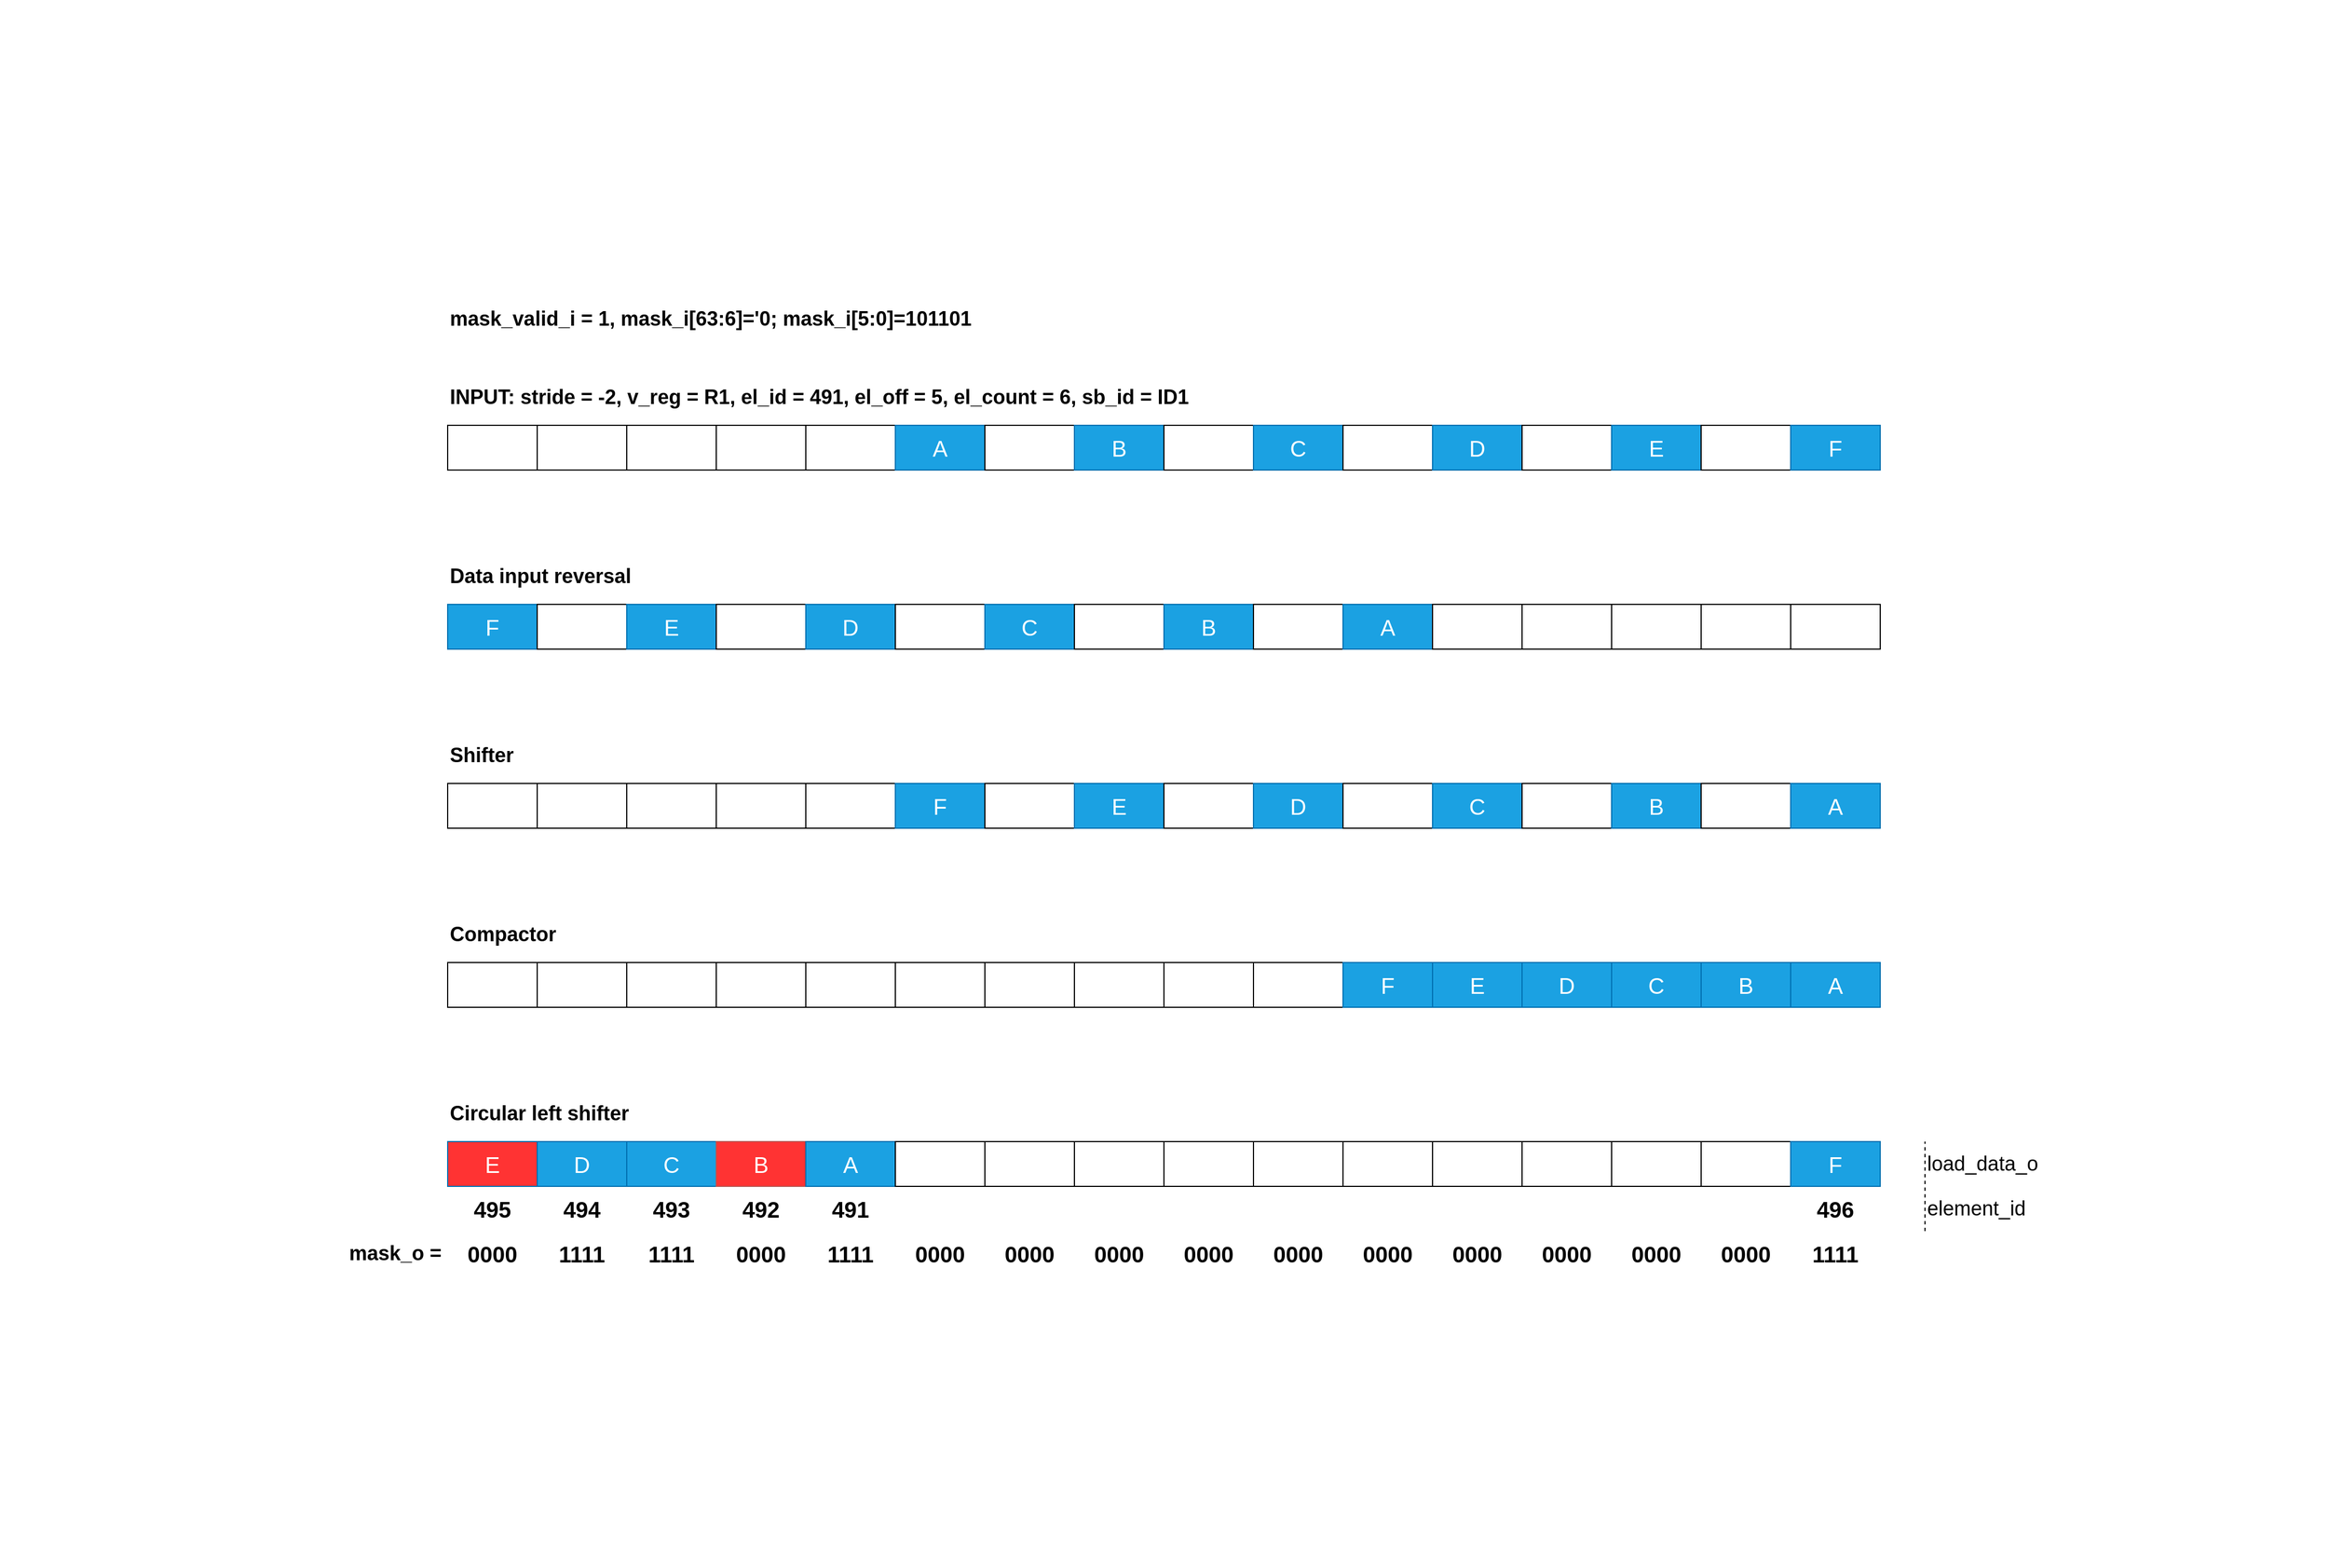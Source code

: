 <mxfile version="13.0.3" type="device"><diagram id="2T_lv9SwAVZiP9Q8LDzi" name="Page-1"><mxGraphModel dx="1931" dy="1166" grid="1" gridSize="10" guides="1" tooltips="1" connect="1" arrows="1" fold="1" page="1" pageScale="1" pageWidth="1169" pageHeight="1654" math="0" shadow="0"><root><mxCell id="0"/><mxCell id="1" parent="0"/><mxCell id="a9JWla17CGZVq8B6D0Yx-1" value="" style="rounded=0;whiteSpace=wrap;html=1;" parent="1" vertex="1"><mxGeometry x="440" y="480" width="80" height="40" as="geometry"/></mxCell><mxCell id="a9JWla17CGZVq8B6D0Yx-3" value="" style="rounded=0;whiteSpace=wrap;html=1;" parent="1" vertex="1"><mxGeometry x="520" y="480" width="80" height="40" as="geometry"/></mxCell><mxCell id="a9JWla17CGZVq8B6D0Yx-4" value="" style="rounded=0;whiteSpace=wrap;html=1;" parent="1" vertex="1"><mxGeometry x="600" y="480" width="80" height="40" as="geometry"/></mxCell><mxCell id="a9JWla17CGZVq8B6D0Yx-5" value="" style="rounded=0;whiteSpace=wrap;html=1;" parent="1" vertex="1"><mxGeometry x="680" y="480" width="80" height="40" as="geometry"/></mxCell><mxCell id="a9JWla17CGZVq8B6D0Yx-6" value="" style="rounded=0;whiteSpace=wrap;html=1;" parent="1" vertex="1"><mxGeometry x="760" y="480" width="80" height="40" as="geometry"/></mxCell><mxCell id="a9JWla17CGZVq8B6D0Yx-7" value="" style="rounded=0;whiteSpace=wrap;html=1;fillColor=#1ba1e2;strokeColor=#006EAF;fontColor=#ffffff;" parent="1" vertex="1"><mxGeometry x="840" y="480" width="80" height="40" as="geometry"/></mxCell><mxCell id="a9JWla17CGZVq8B6D0Yx-8" value="" style="rounded=0;whiteSpace=wrap;html=1;" parent="1" vertex="1"><mxGeometry x="920" y="480" width="80" height="40" as="geometry"/></mxCell><mxCell id="a9JWla17CGZVq8B6D0Yx-9" value="" style="rounded=0;whiteSpace=wrap;html=1;fillColor=#1ba1e2;strokeColor=#006EAF;fontColor=#ffffff;" parent="1" vertex="1"><mxGeometry x="1000" y="480" width="80" height="40" as="geometry"/></mxCell><mxCell id="a9JWla17CGZVq8B6D0Yx-10" value="" style="rounded=0;whiteSpace=wrap;html=1;" parent="1" vertex="1"><mxGeometry x="1080" y="480" width="80" height="40" as="geometry"/></mxCell><mxCell id="a9JWla17CGZVq8B6D0Yx-11" value="" style="rounded=0;whiteSpace=wrap;html=1;fillColor=#1ba1e2;strokeColor=#006EAF;fontColor=#ffffff;" parent="1" vertex="1"><mxGeometry x="1160" y="480" width="80" height="40" as="geometry"/></mxCell><mxCell id="a9JWla17CGZVq8B6D0Yx-12" value="" style="rounded=0;whiteSpace=wrap;html=1;" parent="1" vertex="1"><mxGeometry x="1240" y="480" width="80" height="40" as="geometry"/></mxCell><mxCell id="a9JWla17CGZVq8B6D0Yx-13" value="" style="rounded=0;whiteSpace=wrap;html=1;fillColor=#1ba1e2;strokeColor=#006EAF;fontColor=#ffffff;" parent="1" vertex="1"><mxGeometry x="1320" y="480" width="80" height="40" as="geometry"/></mxCell><mxCell id="a9JWla17CGZVq8B6D0Yx-14" value="" style="rounded=0;whiteSpace=wrap;html=1;" parent="1" vertex="1"><mxGeometry x="1400" y="480" width="80" height="40" as="geometry"/></mxCell><mxCell id="a9JWla17CGZVq8B6D0Yx-15" value="" style="rounded=0;whiteSpace=wrap;html=1;fillColor=#1ba1e2;strokeColor=#006EAF;fontColor=#ffffff;" parent="1" vertex="1"><mxGeometry x="1480" y="480" width="80" height="40" as="geometry"/></mxCell><mxCell id="a9JWla17CGZVq8B6D0Yx-16" value="" style="rounded=0;whiteSpace=wrap;html=1;" parent="1" vertex="1"><mxGeometry x="1560" y="480" width="80" height="40" as="geometry"/></mxCell><mxCell id="a9JWla17CGZVq8B6D0Yx-17" value="" style="rounded=0;whiteSpace=wrap;html=1;fillColor=#1ba1e2;strokeColor=#006EAF;fontColor=#ffffff;" parent="1" vertex="1"><mxGeometry x="1640" y="480" width="80" height="40" as="geometry"/></mxCell><mxCell id="a9JWla17CGZVq8B6D0Yx-18" value="" style="rounded=0;whiteSpace=wrap;html=1;fillColor=#1ba1e2;strokeColor=#006EAF;fontColor=#ffffff;" parent="1" vertex="1"><mxGeometry x="440" y="640" width="80" height="40" as="geometry"/></mxCell><mxCell id="a9JWla17CGZVq8B6D0Yx-19" value="" style="rounded=0;whiteSpace=wrap;html=1;" parent="1" vertex="1"><mxGeometry x="520" y="640" width="80" height="40" as="geometry"/></mxCell><mxCell id="a9JWla17CGZVq8B6D0Yx-20" value="" style="rounded=0;whiteSpace=wrap;html=1;fillColor=#1ba1e2;strokeColor=#006EAF;fontColor=#ffffff;" parent="1" vertex="1"><mxGeometry x="600" y="640" width="80" height="40" as="geometry"/></mxCell><mxCell id="a9JWla17CGZVq8B6D0Yx-21" value="" style="rounded=0;whiteSpace=wrap;html=1;" parent="1" vertex="1"><mxGeometry x="680" y="640" width="80" height="40" as="geometry"/></mxCell><mxCell id="a9JWla17CGZVq8B6D0Yx-22" value="" style="rounded=0;whiteSpace=wrap;html=1;fillColor=#1ba1e2;strokeColor=#006EAF;fontColor=#ffffff;" parent="1" vertex="1"><mxGeometry x="760" y="640" width="80" height="40" as="geometry"/></mxCell><mxCell id="a9JWla17CGZVq8B6D0Yx-23" value="" style="rounded=0;whiteSpace=wrap;html=1;" parent="1" vertex="1"><mxGeometry x="840" y="640" width="80" height="40" as="geometry"/></mxCell><mxCell id="a9JWla17CGZVq8B6D0Yx-24" value="" style="rounded=0;whiteSpace=wrap;html=1;fillColor=#1ba1e2;strokeColor=#006EAF;fontColor=#ffffff;" parent="1" vertex="1"><mxGeometry x="920" y="640" width="80" height="40" as="geometry"/></mxCell><mxCell id="a9JWla17CGZVq8B6D0Yx-25" value="" style="rounded=0;whiteSpace=wrap;html=1;" parent="1" vertex="1"><mxGeometry x="1000" y="640" width="80" height="40" as="geometry"/></mxCell><mxCell id="a9JWla17CGZVq8B6D0Yx-26" value="" style="rounded=0;whiteSpace=wrap;html=1;fillColor=#1ba1e2;strokeColor=#006EAF;fontColor=#ffffff;" parent="1" vertex="1"><mxGeometry x="1080" y="640" width="80" height="40" as="geometry"/></mxCell><mxCell id="a9JWla17CGZVq8B6D0Yx-27" value="" style="rounded=0;whiteSpace=wrap;html=1;" parent="1" vertex="1"><mxGeometry x="1160" y="640" width="80" height="40" as="geometry"/></mxCell><mxCell id="a9JWla17CGZVq8B6D0Yx-28" value="" style="rounded=0;whiteSpace=wrap;html=1;fillColor=#1ba1e2;strokeColor=#006EAF;fontColor=#ffffff;" parent="1" vertex="1"><mxGeometry x="1240" y="640" width="80" height="40" as="geometry"/></mxCell><mxCell id="a9JWla17CGZVq8B6D0Yx-29" value="" style="rounded=0;whiteSpace=wrap;html=1;" parent="1" vertex="1"><mxGeometry x="1320" y="640" width="80" height="40" as="geometry"/></mxCell><mxCell id="a9JWla17CGZVq8B6D0Yx-30" value="" style="rounded=0;whiteSpace=wrap;html=1;" parent="1" vertex="1"><mxGeometry x="1400" y="640" width="80" height="40" as="geometry"/></mxCell><mxCell id="a9JWla17CGZVq8B6D0Yx-31" value="" style="rounded=0;whiteSpace=wrap;html=1;" parent="1" vertex="1"><mxGeometry x="1480" y="640" width="80" height="40" as="geometry"/></mxCell><mxCell id="a9JWla17CGZVq8B6D0Yx-32" value="" style="rounded=0;whiteSpace=wrap;html=1;" parent="1" vertex="1"><mxGeometry x="1560" y="640" width="80" height="40" as="geometry"/></mxCell><mxCell id="a9JWla17CGZVq8B6D0Yx-33" value="" style="rounded=0;whiteSpace=wrap;html=1;" parent="1" vertex="1"><mxGeometry x="1640" y="640" width="80" height="40" as="geometry"/></mxCell><mxCell id="a9JWla17CGZVq8B6D0Yx-34" value="" style="rounded=0;whiteSpace=wrap;html=1;" parent="1" vertex="1"><mxGeometry x="440" y="800" width="80" height="40" as="geometry"/></mxCell><mxCell id="a9JWla17CGZVq8B6D0Yx-35" value="" style="rounded=0;whiteSpace=wrap;html=1;" parent="1" vertex="1"><mxGeometry x="520" y="800" width="80" height="40" as="geometry"/></mxCell><mxCell id="a9JWla17CGZVq8B6D0Yx-36" value="" style="rounded=0;whiteSpace=wrap;html=1;" parent="1" vertex="1"><mxGeometry x="600" y="800" width="80" height="40" as="geometry"/></mxCell><mxCell id="a9JWla17CGZVq8B6D0Yx-37" value="" style="rounded=0;whiteSpace=wrap;html=1;" parent="1" vertex="1"><mxGeometry x="680" y="800" width="80" height="40" as="geometry"/></mxCell><mxCell id="a9JWla17CGZVq8B6D0Yx-38" value="" style="rounded=0;whiteSpace=wrap;html=1;" parent="1" vertex="1"><mxGeometry x="760" y="800" width="80" height="40" as="geometry"/></mxCell><mxCell id="a9JWla17CGZVq8B6D0Yx-39" value="" style="rounded=0;whiteSpace=wrap;html=1;fillColor=#1ba1e2;strokeColor=#006EAF;fontColor=#ffffff;" parent="1" vertex="1"><mxGeometry x="840" y="800" width="80" height="40" as="geometry"/></mxCell><mxCell id="a9JWla17CGZVq8B6D0Yx-40" value="" style="rounded=0;whiteSpace=wrap;html=1;" parent="1" vertex="1"><mxGeometry x="920" y="800" width="80" height="40" as="geometry"/></mxCell><mxCell id="a9JWla17CGZVq8B6D0Yx-41" value="" style="rounded=0;whiteSpace=wrap;html=1;fillColor=#1ba1e2;strokeColor=#006EAF;fontColor=#ffffff;" parent="1" vertex="1"><mxGeometry x="1000" y="800" width="80" height="40" as="geometry"/></mxCell><mxCell id="a9JWla17CGZVq8B6D0Yx-42" value="" style="rounded=0;whiteSpace=wrap;html=1;" parent="1" vertex="1"><mxGeometry x="1080" y="800" width="80" height="40" as="geometry"/></mxCell><mxCell id="a9JWla17CGZVq8B6D0Yx-43" value="" style="rounded=0;whiteSpace=wrap;html=1;fillColor=#1ba1e2;strokeColor=#006EAF;fontColor=#ffffff;" parent="1" vertex="1"><mxGeometry x="1160" y="800" width="80" height="40" as="geometry"/></mxCell><mxCell id="a9JWla17CGZVq8B6D0Yx-44" value="" style="rounded=0;whiteSpace=wrap;html=1;" parent="1" vertex="1"><mxGeometry x="1240" y="800" width="80" height="40" as="geometry"/></mxCell><mxCell id="a9JWla17CGZVq8B6D0Yx-45" value="" style="rounded=0;whiteSpace=wrap;html=1;fillColor=#1ba1e2;strokeColor=#006EAF;fontColor=#ffffff;" parent="1" vertex="1"><mxGeometry x="1320" y="800" width="80" height="40" as="geometry"/></mxCell><mxCell id="a9JWla17CGZVq8B6D0Yx-46" value="" style="rounded=0;whiteSpace=wrap;html=1;" parent="1" vertex="1"><mxGeometry x="1400" y="800" width="80" height="40" as="geometry"/></mxCell><mxCell id="a9JWla17CGZVq8B6D0Yx-47" value="" style="rounded=0;whiteSpace=wrap;html=1;fillColor=#1ba1e2;strokeColor=#006EAF;fontColor=#ffffff;" parent="1" vertex="1"><mxGeometry x="1480" y="800" width="80" height="40" as="geometry"/></mxCell><mxCell id="a9JWla17CGZVq8B6D0Yx-48" value="" style="rounded=0;whiteSpace=wrap;html=1;" parent="1" vertex="1"><mxGeometry x="1560" y="800" width="80" height="40" as="geometry"/></mxCell><mxCell id="a9JWla17CGZVq8B6D0Yx-49" value="" style="rounded=0;whiteSpace=wrap;html=1;fillColor=#1ba1e2;strokeColor=#006EAF;fontColor=#ffffff;" parent="1" vertex="1"><mxGeometry x="1640" y="800" width="80" height="40" as="geometry"/></mxCell><mxCell id="a9JWla17CGZVq8B6D0Yx-50" value="" style="rounded=0;whiteSpace=wrap;html=1;" parent="1" vertex="1"><mxGeometry x="440" y="960" width="80" height="40" as="geometry"/></mxCell><mxCell id="a9JWla17CGZVq8B6D0Yx-51" value="" style="rounded=0;whiteSpace=wrap;html=1;" parent="1" vertex="1"><mxGeometry x="520" y="960" width="80" height="40" as="geometry"/></mxCell><mxCell id="a9JWla17CGZVq8B6D0Yx-52" value="" style="rounded=0;whiteSpace=wrap;html=1;" parent="1" vertex="1"><mxGeometry x="600" y="960" width="80" height="40" as="geometry"/></mxCell><mxCell id="a9JWla17CGZVq8B6D0Yx-53" value="" style="rounded=0;whiteSpace=wrap;html=1;" parent="1" vertex="1"><mxGeometry x="680" y="960" width="80" height="40" as="geometry"/></mxCell><mxCell id="a9JWla17CGZVq8B6D0Yx-54" value="" style="rounded=0;whiteSpace=wrap;html=1;" parent="1" vertex="1"><mxGeometry x="760" y="960" width="80" height="40" as="geometry"/></mxCell><mxCell id="a9JWla17CGZVq8B6D0Yx-55" value="" style="rounded=0;whiteSpace=wrap;html=1;" parent="1" vertex="1"><mxGeometry x="840" y="960" width="80" height="40" as="geometry"/></mxCell><mxCell id="a9JWla17CGZVq8B6D0Yx-56" value="" style="rounded=0;whiteSpace=wrap;html=1;" parent="1" vertex="1"><mxGeometry x="920" y="960" width="80" height="40" as="geometry"/></mxCell><mxCell id="a9JWla17CGZVq8B6D0Yx-57" value="" style="rounded=0;whiteSpace=wrap;html=1;" parent="1" vertex="1"><mxGeometry x="1000" y="960" width="80" height="40" as="geometry"/></mxCell><mxCell id="a9JWla17CGZVq8B6D0Yx-58" value="" style="rounded=0;whiteSpace=wrap;html=1;" parent="1" vertex="1"><mxGeometry x="1080" y="960" width="80" height="40" as="geometry"/></mxCell><mxCell id="a9JWla17CGZVq8B6D0Yx-59" value="" style="rounded=0;whiteSpace=wrap;html=1;" parent="1" vertex="1"><mxGeometry x="1160" y="960" width="80" height="40" as="geometry"/></mxCell><mxCell id="a9JWla17CGZVq8B6D0Yx-60" value="" style="rounded=0;whiteSpace=wrap;html=1;fillColor=#1ba1e2;strokeColor=#006EAF;fontColor=#ffffff;" parent="1" vertex="1"><mxGeometry x="1240" y="960" width="80" height="40" as="geometry"/></mxCell><mxCell id="a9JWla17CGZVq8B6D0Yx-61" value="" style="rounded=0;whiteSpace=wrap;html=1;fillColor=#1ba1e2;strokeColor=#006EAF;fontColor=#ffffff;" parent="1" vertex="1"><mxGeometry x="1320" y="960" width="80" height="40" as="geometry"/></mxCell><mxCell id="a9JWla17CGZVq8B6D0Yx-62" value="" style="rounded=0;whiteSpace=wrap;html=1;fillColor=#1ba1e2;strokeColor=#006EAF;fontColor=#ffffff;" parent="1" vertex="1"><mxGeometry x="1400" y="960" width="80" height="40" as="geometry"/></mxCell><mxCell id="a9JWla17CGZVq8B6D0Yx-63" value="" style="rounded=0;whiteSpace=wrap;html=1;fillColor=#1ba1e2;strokeColor=#006EAF;fontColor=#ffffff;" parent="1" vertex="1"><mxGeometry x="1480" y="960" width="80" height="40" as="geometry"/></mxCell><mxCell id="a9JWla17CGZVq8B6D0Yx-64" value="" style="rounded=0;whiteSpace=wrap;html=1;fillColor=#1ba1e2;strokeColor=#006EAF;fontColor=#ffffff;" parent="1" vertex="1"><mxGeometry x="1560" y="960" width="80" height="40" as="geometry"/></mxCell><mxCell id="a9JWla17CGZVq8B6D0Yx-65" value="" style="rounded=0;whiteSpace=wrap;html=1;fillColor=#1ba1e2;strokeColor=#006EAF;fontColor=#ffffff;" parent="1" vertex="1"><mxGeometry x="1640" y="960" width="80" height="40" as="geometry"/></mxCell><mxCell id="a9JWla17CGZVq8B6D0Yx-66" value="" style="rounded=0;whiteSpace=wrap;html=1;fillColor=#FF3333;strokeColor=#006EAF;fontColor=#ffffff;" parent="1" vertex="1"><mxGeometry x="440" y="1120" width="80" height="40" as="geometry"/></mxCell><mxCell id="a9JWla17CGZVq8B6D0Yx-67" value="" style="rounded=0;whiteSpace=wrap;html=1;fillColor=#1ba1e2;strokeColor=#006EAF;fontColor=#ffffff;" parent="1" vertex="1"><mxGeometry x="520" y="1120" width="80" height="40" as="geometry"/></mxCell><mxCell id="a9JWla17CGZVq8B6D0Yx-68" value="" style="rounded=0;whiteSpace=wrap;html=1;fillColor=#1ba1e2;strokeColor=#006EAF;fontColor=#ffffff;" parent="1" vertex="1"><mxGeometry x="600" y="1120" width="80" height="40" as="geometry"/></mxCell><mxCell id="a9JWla17CGZVq8B6D0Yx-69" value="" style="rounded=0;whiteSpace=wrap;html=1;fillColor=#FF3333;strokeColor=#b85450;" parent="1" vertex="1"><mxGeometry x="680" y="1120" width="80" height="40" as="geometry"/></mxCell><mxCell id="a9JWla17CGZVq8B6D0Yx-70" value="" style="rounded=0;whiteSpace=wrap;html=1;fillColor=#1ba1e2;strokeColor=#006EAF;fontColor=#ffffff;" parent="1" vertex="1"><mxGeometry x="760" y="1120" width="80" height="40" as="geometry"/></mxCell><mxCell id="a9JWla17CGZVq8B6D0Yx-71" value="" style="rounded=0;whiteSpace=wrap;html=1;" parent="1" vertex="1"><mxGeometry x="840" y="1120" width="80" height="40" as="geometry"/></mxCell><mxCell id="a9JWla17CGZVq8B6D0Yx-72" value="" style="rounded=0;whiteSpace=wrap;html=1;" parent="1" vertex="1"><mxGeometry x="920" y="1120" width="80" height="40" as="geometry"/></mxCell><mxCell id="a9JWla17CGZVq8B6D0Yx-73" value="" style="rounded=0;whiteSpace=wrap;html=1;" parent="1" vertex="1"><mxGeometry x="1000" y="1120" width="80" height="40" as="geometry"/></mxCell><mxCell id="a9JWla17CGZVq8B6D0Yx-74" value="" style="rounded=0;whiteSpace=wrap;html=1;" parent="1" vertex="1"><mxGeometry x="1080" y="1120" width="80" height="40" as="geometry"/></mxCell><mxCell id="a9JWla17CGZVq8B6D0Yx-75" value="" style="rounded=0;whiteSpace=wrap;html=1;" parent="1" vertex="1"><mxGeometry x="1160" y="1120" width="80" height="40" as="geometry"/></mxCell><mxCell id="a9JWla17CGZVq8B6D0Yx-76" value="" style="rounded=0;whiteSpace=wrap;html=1;" parent="1" vertex="1"><mxGeometry x="1240" y="1120" width="80" height="40" as="geometry"/></mxCell><mxCell id="a9JWla17CGZVq8B6D0Yx-77" value="" style="rounded=0;whiteSpace=wrap;html=1;" parent="1" vertex="1"><mxGeometry x="1320" y="1120" width="80" height="40" as="geometry"/></mxCell><mxCell id="a9JWla17CGZVq8B6D0Yx-78" value="" style="rounded=0;whiteSpace=wrap;html=1;" parent="1" vertex="1"><mxGeometry x="1400" y="1120" width="80" height="40" as="geometry"/></mxCell><mxCell id="a9JWla17CGZVq8B6D0Yx-79" value="" style="rounded=0;whiteSpace=wrap;html=1;" parent="1" vertex="1"><mxGeometry x="1480" y="1120" width="80" height="40" as="geometry"/></mxCell><mxCell id="a9JWla17CGZVq8B6D0Yx-80" value="" style="rounded=0;whiteSpace=wrap;html=1;" parent="1" vertex="1"><mxGeometry x="1560" y="1120" width="80" height="40" as="geometry"/></mxCell><mxCell id="a9JWla17CGZVq8B6D0Yx-81" value="" style="rounded=0;whiteSpace=wrap;html=1;fillColor=#1ba1e2;strokeColor=#006EAF;fontColor=#ffffff;" parent="1" vertex="1"><mxGeometry x="1640" y="1120" width="80" height="40" as="geometry"/></mxCell><mxCell id="a9JWla17CGZVq8B6D0Yx-82" value="&lt;font color=&quot;#ffffff&quot; style=&quot;font-size: 20px&quot;&gt;A&lt;/font&gt;" style="text;html=1;strokeColor=none;fillColor=none;align=center;verticalAlign=middle;whiteSpace=wrap;rounded=0;" parent="1" vertex="1"><mxGeometry x="860" y="490" width="40" height="20" as="geometry"/></mxCell><mxCell id="a9JWla17CGZVq8B6D0Yx-83" value="&lt;font color=&quot;#ffffff&quot;&gt;&lt;span style=&quot;font-size: 20px&quot;&gt;B&lt;/span&gt;&lt;/font&gt;" style="text;html=1;strokeColor=none;fillColor=none;align=center;verticalAlign=middle;whiteSpace=wrap;rounded=0;" parent="1" vertex="1"><mxGeometry x="1020" y="490" width="40" height="20" as="geometry"/></mxCell><mxCell id="a9JWla17CGZVq8B6D0Yx-84" value="&lt;font style=&quot;font-size: 20px&quot; color=&quot;#ffffff&quot;&gt;C&lt;/font&gt;" style="text;html=1;strokeColor=none;fillColor=none;align=center;verticalAlign=middle;whiteSpace=wrap;rounded=0;" parent="1" vertex="1"><mxGeometry x="1180" y="490" width="40" height="20" as="geometry"/></mxCell><mxCell id="a9JWla17CGZVq8B6D0Yx-85" value="&lt;font color=&quot;#ffffff&quot; style=&quot;font-size: 20px&quot;&gt;D&lt;/font&gt;" style="text;html=1;strokeColor=none;fillColor=none;align=center;verticalAlign=middle;whiteSpace=wrap;rounded=0;" parent="1" vertex="1"><mxGeometry x="1340" y="490" width="40" height="20" as="geometry"/></mxCell><mxCell id="a9JWla17CGZVq8B6D0Yx-86" value="&lt;font color=&quot;#ffffff&quot; style=&quot;font-size: 20px&quot;&gt;E&lt;/font&gt;" style="text;html=1;strokeColor=none;fillColor=none;align=center;verticalAlign=middle;whiteSpace=wrap;rounded=0;" parent="1" vertex="1"><mxGeometry x="1500" y="490" width="40" height="20" as="geometry"/></mxCell><mxCell id="a9JWla17CGZVq8B6D0Yx-87" value="&lt;font color=&quot;#ffffff&quot; style=&quot;font-size: 20px&quot;&gt;F&lt;/font&gt;" style="text;html=1;strokeColor=none;fillColor=none;align=center;verticalAlign=middle;whiteSpace=wrap;rounded=0;" parent="1" vertex="1"><mxGeometry x="1660" y="490" width="40" height="20" as="geometry"/></mxCell><mxCell id="a9JWla17CGZVq8B6D0Yx-88" value="&lt;font color=&quot;#ffffff&quot; style=&quot;font-size: 20px&quot;&gt;A&lt;/font&gt;" style="text;html=1;strokeColor=none;fillColor=none;align=center;verticalAlign=middle;whiteSpace=wrap;rounded=0;" parent="1" vertex="1"><mxGeometry x="1260" y="650" width="40" height="20" as="geometry"/></mxCell><mxCell id="a9JWla17CGZVq8B6D0Yx-89" value="&lt;font color=&quot;#ffffff&quot; style=&quot;font-size: 20px&quot;&gt;B&lt;/font&gt;" style="text;html=1;strokeColor=none;fillColor=none;align=center;verticalAlign=middle;whiteSpace=wrap;rounded=0;" parent="1" vertex="1"><mxGeometry x="1100" y="650" width="40" height="20" as="geometry"/></mxCell><mxCell id="a9JWla17CGZVq8B6D0Yx-90" value="&lt;font color=&quot;#ffffff&quot; style=&quot;font-size: 20px&quot;&gt;C&lt;/font&gt;" style="text;html=1;strokeColor=none;fillColor=none;align=center;verticalAlign=middle;whiteSpace=wrap;rounded=0;" parent="1" vertex="1"><mxGeometry x="940" y="650" width="40" height="20" as="geometry"/></mxCell><mxCell id="a9JWla17CGZVq8B6D0Yx-91" value="&lt;font color=&quot;#ffffff&quot; style=&quot;font-size: 20px&quot;&gt;D&lt;/font&gt;" style="text;html=1;strokeColor=none;fillColor=none;align=center;verticalAlign=middle;whiteSpace=wrap;rounded=0;" parent="1" vertex="1"><mxGeometry x="780" y="650" width="40" height="20" as="geometry"/></mxCell><mxCell id="a9JWla17CGZVq8B6D0Yx-92" value="&lt;font color=&quot;#ffffff&quot;&gt;&lt;span style=&quot;font-size: 20px&quot;&gt;E&lt;/span&gt;&lt;/font&gt;" style="text;html=1;strokeColor=none;fillColor=none;align=center;verticalAlign=middle;whiteSpace=wrap;rounded=0;" parent="1" vertex="1"><mxGeometry x="620" y="650" width="40" height="20" as="geometry"/></mxCell><mxCell id="a9JWla17CGZVq8B6D0Yx-93" value="&lt;font color=&quot;#ffffff&quot; style=&quot;font-size: 20px&quot;&gt;F&lt;/font&gt;" style="text;html=1;strokeColor=none;fillColor=none;align=center;verticalAlign=middle;whiteSpace=wrap;rounded=0;" parent="1" vertex="1"><mxGeometry x="460" y="650" width="40" height="20" as="geometry"/></mxCell><mxCell id="a9JWla17CGZVq8B6D0Yx-94" value="&lt;font color=&quot;#ffffff&quot; style=&quot;font-size: 20px&quot;&gt;F&lt;/font&gt;" style="text;html=1;strokeColor=none;fillColor=none;align=center;verticalAlign=middle;whiteSpace=wrap;rounded=0;" parent="1" vertex="1"><mxGeometry x="860" y="810" width="40" height="20" as="geometry"/></mxCell><mxCell id="a9JWla17CGZVq8B6D0Yx-95" value="&lt;font color=&quot;#ffffff&quot; style=&quot;font-size: 20px&quot;&gt;E&lt;/font&gt;" style="text;html=1;strokeColor=none;fillColor=none;align=center;verticalAlign=middle;whiteSpace=wrap;rounded=0;" parent="1" vertex="1"><mxGeometry x="1020" y="810" width="40" height="20" as="geometry"/></mxCell><mxCell id="a9JWla17CGZVq8B6D0Yx-96" value="&lt;font color=&quot;#ffffff&quot; style=&quot;font-size: 20px&quot;&gt;D&lt;/font&gt;" style="text;html=1;strokeColor=none;fillColor=none;align=center;verticalAlign=middle;whiteSpace=wrap;rounded=0;" parent="1" vertex="1"><mxGeometry x="1180" y="810" width="40" height="20" as="geometry"/></mxCell><mxCell id="a9JWla17CGZVq8B6D0Yx-97" value="&lt;font color=&quot;#ffffff&quot; style=&quot;font-size: 20px&quot;&gt;C&lt;/font&gt;" style="text;html=1;strokeColor=none;fillColor=none;align=center;verticalAlign=middle;whiteSpace=wrap;rounded=0;" parent="1" vertex="1"><mxGeometry x="1340" y="810" width="40" height="20" as="geometry"/></mxCell><mxCell id="a9JWla17CGZVq8B6D0Yx-98" value="&lt;font color=&quot;#ffffff&quot; style=&quot;font-size: 20px&quot;&gt;B&lt;/font&gt;" style="text;html=1;strokeColor=none;fillColor=none;align=center;verticalAlign=middle;whiteSpace=wrap;rounded=0;" parent="1" vertex="1"><mxGeometry x="1500" y="810" width="40" height="20" as="geometry"/></mxCell><mxCell id="a9JWla17CGZVq8B6D0Yx-99" value="&lt;font color=&quot;#ffffff&quot; style=&quot;font-size: 20px&quot;&gt;A&lt;/font&gt;" style="text;html=1;strokeColor=none;fillColor=none;align=center;verticalAlign=middle;whiteSpace=wrap;rounded=0;" parent="1" vertex="1"><mxGeometry x="1660" y="810" width="40" height="20" as="geometry"/></mxCell><mxCell id="a9JWla17CGZVq8B6D0Yx-100" value="&lt;font color=&quot;#ffffff&quot; style=&quot;font-size: 20px&quot;&gt;A&lt;/font&gt;" style="text;html=1;strokeColor=none;fillColor=none;align=center;verticalAlign=middle;whiteSpace=wrap;rounded=0;" parent="1" vertex="1"><mxGeometry x="1660" y="970" width="40" height="20" as="geometry"/></mxCell><mxCell id="a9JWla17CGZVq8B6D0Yx-101" value="&lt;font color=&quot;#ffffff&quot; style=&quot;font-size: 20px&quot;&gt;B&lt;/font&gt;" style="text;html=1;strokeColor=none;fillColor=none;align=center;verticalAlign=middle;whiteSpace=wrap;rounded=0;" parent="1" vertex="1"><mxGeometry x="1580" y="970" width="40" height="20" as="geometry"/></mxCell><mxCell id="a9JWla17CGZVq8B6D0Yx-102" value="&lt;font color=&quot;#ffffff&quot; style=&quot;font-size: 20px&quot;&gt;C&lt;/font&gt;" style="text;html=1;strokeColor=none;fillColor=none;align=center;verticalAlign=middle;whiteSpace=wrap;rounded=0;" parent="1" vertex="1"><mxGeometry x="1500" y="970" width="40" height="20" as="geometry"/></mxCell><mxCell id="a9JWla17CGZVq8B6D0Yx-103" value="&lt;font color=&quot;#ffffff&quot; style=&quot;font-size: 20px&quot;&gt;D&lt;/font&gt;" style="text;html=1;strokeColor=none;fillColor=none;align=center;verticalAlign=middle;whiteSpace=wrap;rounded=0;" parent="1" vertex="1"><mxGeometry x="1420" y="970" width="40" height="20" as="geometry"/></mxCell><mxCell id="a9JWla17CGZVq8B6D0Yx-104" value="&lt;font color=&quot;#ffffff&quot; style=&quot;font-size: 20px&quot;&gt;E&lt;/font&gt;" style="text;html=1;strokeColor=none;fillColor=none;align=center;verticalAlign=middle;whiteSpace=wrap;rounded=0;" parent="1" vertex="1"><mxGeometry x="1340" y="970" width="40" height="20" as="geometry"/></mxCell><mxCell id="a9JWla17CGZVq8B6D0Yx-105" value="&lt;font color=&quot;#ffffff&quot; style=&quot;font-size: 20px&quot;&gt;F&lt;/font&gt;" style="text;html=1;strokeColor=none;fillColor=none;align=center;verticalAlign=middle;whiteSpace=wrap;rounded=0;" parent="1" vertex="1"><mxGeometry x="1260" y="970" width="40" height="20" as="geometry"/></mxCell><mxCell id="a9JWla17CGZVq8B6D0Yx-106" value="&lt;font color=&quot;#ffffff&quot; style=&quot;font-size: 20px&quot;&gt;F&lt;/font&gt;" style="text;html=1;strokeColor=none;fillColor=none;align=center;verticalAlign=middle;whiteSpace=wrap;rounded=0;" parent="1" vertex="1"><mxGeometry x="1660" y="1130" width="40" height="20" as="geometry"/></mxCell><mxCell id="a9JWla17CGZVq8B6D0Yx-107" value="&lt;font color=&quot;#ffffff&quot; style=&quot;font-size: 20px&quot;&gt;A&lt;/font&gt;" style="text;html=1;strokeColor=none;fillColor=none;align=center;verticalAlign=middle;whiteSpace=wrap;rounded=0;" parent="1" vertex="1"><mxGeometry x="780" y="1130" width="40" height="20" as="geometry"/></mxCell><mxCell id="a9JWla17CGZVq8B6D0Yx-108" value="&lt;font color=&quot;#ffffff&quot; style=&quot;font-size: 20px&quot;&gt;B&lt;/font&gt;" style="text;html=1;strokeColor=none;fillColor=none;align=center;verticalAlign=middle;whiteSpace=wrap;rounded=0;" parent="1" vertex="1"><mxGeometry x="700" y="1130" width="40" height="20" as="geometry"/></mxCell><mxCell id="a9JWla17CGZVq8B6D0Yx-109" value="&lt;font color=&quot;#ffffff&quot; style=&quot;font-size: 20px&quot;&gt;C&lt;/font&gt;" style="text;html=1;strokeColor=none;fillColor=none;align=center;verticalAlign=middle;whiteSpace=wrap;rounded=0;" parent="1" vertex="1"><mxGeometry x="620" y="1130" width="40" height="20" as="geometry"/></mxCell><mxCell id="a9JWla17CGZVq8B6D0Yx-110" value="&lt;font color=&quot;#ffffff&quot; style=&quot;font-size: 20px&quot;&gt;D&lt;/font&gt;" style="text;html=1;strokeColor=none;fillColor=none;align=center;verticalAlign=middle;whiteSpace=wrap;rounded=0;" parent="1" vertex="1"><mxGeometry x="540" y="1130" width="40" height="20" as="geometry"/></mxCell><mxCell id="a9JWla17CGZVq8B6D0Yx-111" value="&lt;font color=&quot;#ffffff&quot; style=&quot;font-size: 20px&quot;&gt;E&lt;/font&gt;" style="text;html=1;strokeColor=none;fillColor=none;align=center;verticalAlign=middle;whiteSpace=wrap;rounded=0;" parent="1" vertex="1"><mxGeometry x="460" y="1130" width="40" height="20" as="geometry"/></mxCell><mxCell id="a9JWla17CGZVq8B6D0Yx-113" value="&lt;font style=&quot;font-size: 20px&quot;&gt;&lt;b&gt;495&lt;/b&gt;&lt;/font&gt;" style="text;html=1;strokeColor=none;fillColor=none;align=center;verticalAlign=middle;whiteSpace=wrap;rounded=0;" parent="1" vertex="1"><mxGeometry x="460" y="1170" width="40" height="20" as="geometry"/></mxCell><mxCell id="a9JWla17CGZVq8B6D0Yx-114" value="&lt;font style=&quot;font-size: 20px&quot;&gt;&lt;b&gt;494&lt;/b&gt;&lt;/font&gt;" style="text;html=1;strokeColor=none;fillColor=none;align=center;verticalAlign=middle;whiteSpace=wrap;rounded=0;" parent="1" vertex="1"><mxGeometry x="540" y="1170" width="40" height="20" as="geometry"/></mxCell><mxCell id="a9JWla17CGZVq8B6D0Yx-115" value="&lt;font style=&quot;font-size: 20px&quot;&gt;&lt;b&gt;493&lt;/b&gt;&lt;/font&gt;" style="text;html=1;strokeColor=none;fillColor=none;align=center;verticalAlign=middle;whiteSpace=wrap;rounded=0;" parent="1" vertex="1"><mxGeometry x="620" y="1170" width="40" height="20" as="geometry"/></mxCell><mxCell id="a9JWla17CGZVq8B6D0Yx-116" value="&lt;font style=&quot;font-size: 20px&quot;&gt;&lt;b&gt;492&lt;/b&gt;&lt;/font&gt;" style="text;html=1;strokeColor=none;fillColor=none;align=center;verticalAlign=middle;whiteSpace=wrap;rounded=0;" parent="1" vertex="1"><mxGeometry x="700" y="1170" width="40" height="20" as="geometry"/></mxCell><mxCell id="a9JWla17CGZVq8B6D0Yx-117" value="&lt;font style=&quot;font-size: 20px&quot;&gt;&lt;b&gt;491&lt;/b&gt;&lt;/font&gt;" style="text;html=1;strokeColor=none;fillColor=none;align=center;verticalAlign=middle;whiteSpace=wrap;rounded=0;" parent="1" vertex="1"><mxGeometry x="780" y="1170" width="40" height="20" as="geometry"/></mxCell><mxCell id="a9JWla17CGZVq8B6D0Yx-128" value="&lt;font style=&quot;font-size: 20px&quot;&gt;&lt;b&gt;496&lt;/b&gt;&lt;/font&gt;" style="text;html=1;strokeColor=none;fillColor=none;align=center;verticalAlign=middle;whiteSpace=wrap;rounded=0;" parent="1" vertex="1"><mxGeometry x="1660" y="1170" width="40" height="20" as="geometry"/></mxCell><mxCell id="a9JWla17CGZVq8B6D0Yx-129" value="&lt;font style=&quot;font-size: 18px&quot;&gt;element_id&lt;/font&gt;" style="text;html=1;strokeColor=none;fillColor=none;align=left;verticalAlign=middle;whiteSpace=wrap;rounded=0;" parent="1" vertex="1"><mxGeometry x="1760" y="1170" width="120" height="20" as="geometry"/></mxCell><mxCell id="a9JWla17CGZVq8B6D0Yx-130" value="&lt;font style=&quot;font-size: 18px&quot;&gt;&lt;b&gt;INPUT: stride = -2, v_reg = R1, el_id = 491, el_off = 5, el_count = 6, sb_id = ID1&lt;/b&gt;&lt;/font&gt;" style="text;html=1;strokeColor=none;fillColor=none;align=left;verticalAlign=middle;whiteSpace=wrap;rounded=0;" parent="1" vertex="1"><mxGeometry x="440" y="440" width="1280" height="30" as="geometry"/></mxCell><mxCell id="a9JWla17CGZVq8B6D0Yx-131" value="&lt;font size=&quot;4&quot;&gt;&lt;b&gt;Data input reversal&lt;/b&gt;&lt;/font&gt;" style="text;html=1;strokeColor=none;fillColor=none;align=left;verticalAlign=middle;whiteSpace=wrap;rounded=0;" parent="1" vertex="1"><mxGeometry x="440" y="600" width="1280" height="30" as="geometry"/></mxCell><mxCell id="a9JWla17CGZVq8B6D0Yx-132" value="&lt;font style=&quot;font-size: 18px&quot;&gt;&lt;b&gt;Shifter&lt;/b&gt;&lt;/font&gt;" style="text;html=1;strokeColor=none;fillColor=none;align=left;verticalAlign=middle;whiteSpace=wrap;rounded=0;" parent="1" vertex="1"><mxGeometry x="440" y="760" width="1280" height="30" as="geometry"/></mxCell><mxCell id="a9JWla17CGZVq8B6D0Yx-133" value="&lt;font style=&quot;font-size: 18px&quot;&gt;&lt;b&gt;Compactor&lt;/b&gt;&lt;/font&gt;" style="text;html=1;strokeColor=none;fillColor=none;align=left;verticalAlign=middle;whiteSpace=wrap;rounded=0;" parent="1" vertex="1"><mxGeometry x="440" y="920" width="1280" height="30" as="geometry"/></mxCell><mxCell id="a9JWla17CGZVq8B6D0Yx-134" value="&lt;font style=&quot;font-size: 18px&quot;&gt;&lt;b&gt;Circular left shifter&lt;/b&gt;&lt;/font&gt;" style="text;html=1;strokeColor=none;fillColor=none;align=left;verticalAlign=middle;whiteSpace=wrap;rounded=0;" parent="1" vertex="1"><mxGeometry x="440" y="1080" width="1280" height="30" as="geometry"/></mxCell><mxCell id="a9JWla17CGZVq8B6D0Yx-137" value="&lt;font style=&quot;font-size: 18px&quot;&gt;load_data_o&lt;/font&gt;" style="text;html=1;strokeColor=none;fillColor=none;align=left;verticalAlign=middle;whiteSpace=wrap;rounded=0;" parent="1" vertex="1"><mxGeometry x="1760" y="1130" width="120" height="20" as="geometry"/></mxCell><mxCell id="a9JWla17CGZVq8B6D0Yx-138" value="" style="endArrow=none;dashed=1;html=1;" parent="1" edge="1"><mxGeometry width="50" height="50" relative="1" as="geometry"><mxPoint x="1760" y="1200" as="sourcePoint"/><mxPoint x="1760" y="1120" as="targetPoint"/></mxGeometry></mxCell><mxCell id="a9JWla17CGZVq8B6D0Yx-139" value="" style="rounded=0;whiteSpace=wrap;html=1;align=left;strokeColor=none;" parent="1" vertex="1"><mxGeometry x="40" y="790" width="120" height="60" as="geometry"/></mxCell><mxCell id="a9JWla17CGZVq8B6D0Yx-141" value="" style="rounded=0;whiteSpace=wrap;html=1;align=left;strokeColor=none;" parent="1" vertex="1"><mxGeometry x="1020" y="1440" width="120" height="60" as="geometry"/></mxCell><mxCell id="a9JWla17CGZVq8B6D0Yx-142" value="" style="rounded=0;whiteSpace=wrap;html=1;align=left;strokeColor=none;" parent="1" vertex="1"><mxGeometry x="2000" y="790" width="120" height="60" as="geometry"/></mxCell><mxCell id="a9JWla17CGZVq8B6D0Yx-143" value="" style="rounded=0;whiteSpace=wrap;html=1;align=left;strokeColor=none;" parent="1" vertex="1"><mxGeometry x="1020" y="100" width="120" height="60" as="geometry"/></mxCell><mxCell id="KdhlAQEE2K551q217G0m-1" value="&lt;font style=&quot;font-size: 18px&quot;&gt;&lt;b&gt;mask_valid_i = 1, mask_i[63:6]='0; mask_i[5:0]=101101&lt;/b&gt;&lt;/font&gt;" style="text;html=1;strokeColor=none;fillColor=none;align=left;verticalAlign=middle;whiteSpace=wrap;rounded=0;" vertex="1" parent="1"><mxGeometry x="440" y="370" width="1280" height="30" as="geometry"/></mxCell><mxCell id="KdhlAQEE2K551q217G0m-2" value="&lt;font style=&quot;font-size: 18px&quot;&gt;&lt;b&gt;mask_o =&amp;nbsp;&lt;/b&gt;&lt;/font&gt;" style="text;html=1;strokeColor=none;fillColor=none;align=left;verticalAlign=middle;whiteSpace=wrap;rounded=0;" vertex="1" parent="1"><mxGeometry x="350" y="1205" width="90" height="30" as="geometry"/></mxCell><mxCell id="KdhlAQEE2K551q217G0m-5" value="&lt;font style=&quot;font-size: 20px&quot;&gt;&lt;b&gt;0000&lt;/b&gt;&lt;/font&gt;" style="text;html=1;strokeColor=none;fillColor=none;align=center;verticalAlign=middle;whiteSpace=wrap;rounded=0;" vertex="1" parent="1"><mxGeometry x="460" y="1210" width="40" height="20" as="geometry"/></mxCell><mxCell id="KdhlAQEE2K551q217G0m-6" value="&lt;font style=&quot;font-size: 20px&quot;&gt;&lt;b&gt;1111&lt;/b&gt;&lt;/font&gt;" style="text;html=1;strokeColor=none;fillColor=none;align=center;verticalAlign=middle;whiteSpace=wrap;rounded=0;" vertex="1" parent="1"><mxGeometry x="540" y="1210" width="40" height="20" as="geometry"/></mxCell><mxCell id="KdhlAQEE2K551q217G0m-7" value="&lt;font style=&quot;font-size: 20px&quot;&gt;&lt;b&gt;1111&lt;/b&gt;&lt;/font&gt;" style="text;html=1;strokeColor=none;fillColor=none;align=center;verticalAlign=middle;whiteSpace=wrap;rounded=0;" vertex="1" parent="1"><mxGeometry x="620" y="1210" width="40" height="20" as="geometry"/></mxCell><mxCell id="KdhlAQEE2K551q217G0m-8" value="&lt;font style=&quot;font-size: 20px&quot;&gt;&lt;b&gt;0000&lt;/b&gt;&lt;/font&gt;" style="text;html=1;strokeColor=none;fillColor=none;align=center;verticalAlign=middle;whiteSpace=wrap;rounded=0;" vertex="1" parent="1"><mxGeometry x="700" y="1210" width="40" height="20" as="geometry"/></mxCell><mxCell id="KdhlAQEE2K551q217G0m-9" value="&lt;font style=&quot;font-size: 20px&quot;&gt;&lt;b&gt;1111&lt;/b&gt;&lt;/font&gt;" style="text;html=1;strokeColor=none;fillColor=none;align=center;verticalAlign=middle;whiteSpace=wrap;rounded=0;" vertex="1" parent="1"><mxGeometry x="780" y="1210" width="40" height="20" as="geometry"/></mxCell><mxCell id="KdhlAQEE2K551q217G0m-10" value="&lt;font style=&quot;font-size: 20px&quot;&gt;&lt;b&gt;0000&lt;/b&gt;&lt;/font&gt;" style="text;html=1;strokeColor=none;fillColor=none;align=center;verticalAlign=middle;whiteSpace=wrap;rounded=0;" vertex="1" parent="1"><mxGeometry x="860" y="1210" width="40" height="20" as="geometry"/></mxCell><mxCell id="KdhlAQEE2K551q217G0m-11" value="&lt;font style=&quot;font-size: 20px&quot;&gt;&lt;b&gt;0000&lt;/b&gt;&lt;/font&gt;" style="text;html=1;strokeColor=none;fillColor=none;align=center;verticalAlign=middle;whiteSpace=wrap;rounded=0;" vertex="1" parent="1"><mxGeometry x="940" y="1210" width="40" height="20" as="geometry"/></mxCell><mxCell id="KdhlAQEE2K551q217G0m-12" value="&lt;font style=&quot;font-size: 20px&quot;&gt;&lt;b&gt;0000&lt;/b&gt;&lt;/font&gt;" style="text;html=1;strokeColor=none;fillColor=none;align=center;verticalAlign=middle;whiteSpace=wrap;rounded=0;" vertex="1" parent="1"><mxGeometry x="1020" y="1210" width="40" height="20" as="geometry"/></mxCell><mxCell id="KdhlAQEE2K551q217G0m-13" value="&lt;font style=&quot;font-size: 20px&quot;&gt;&lt;b&gt;0000&lt;/b&gt;&lt;/font&gt;" style="text;html=1;strokeColor=none;fillColor=none;align=center;verticalAlign=middle;whiteSpace=wrap;rounded=0;" vertex="1" parent="1"><mxGeometry x="1100" y="1210" width="40" height="20" as="geometry"/></mxCell><mxCell id="KdhlAQEE2K551q217G0m-14" value="&lt;font style=&quot;font-size: 20px&quot;&gt;&lt;b&gt;0000&lt;/b&gt;&lt;/font&gt;" style="text;html=1;strokeColor=none;fillColor=none;align=center;verticalAlign=middle;whiteSpace=wrap;rounded=0;" vertex="1" parent="1"><mxGeometry x="1180" y="1210" width="40" height="20" as="geometry"/></mxCell><mxCell id="KdhlAQEE2K551q217G0m-15" value="&lt;font style=&quot;font-size: 20px&quot;&gt;&lt;b&gt;0000&lt;/b&gt;&lt;/font&gt;" style="text;html=1;strokeColor=none;fillColor=none;align=center;verticalAlign=middle;whiteSpace=wrap;rounded=0;" vertex="1" parent="1"><mxGeometry x="1260" y="1210" width="40" height="20" as="geometry"/></mxCell><mxCell id="KdhlAQEE2K551q217G0m-16" value="&lt;font style=&quot;font-size: 20px&quot;&gt;&lt;b&gt;0000&lt;/b&gt;&lt;/font&gt;" style="text;html=1;strokeColor=none;fillColor=none;align=center;verticalAlign=middle;whiteSpace=wrap;rounded=0;" vertex="1" parent="1"><mxGeometry x="1340" y="1210" width="40" height="20" as="geometry"/></mxCell><mxCell id="KdhlAQEE2K551q217G0m-17" value="&lt;font style=&quot;font-size: 20px&quot;&gt;&lt;b&gt;0000&lt;/b&gt;&lt;/font&gt;" style="text;html=1;strokeColor=none;fillColor=none;align=center;verticalAlign=middle;whiteSpace=wrap;rounded=0;" vertex="1" parent="1"><mxGeometry x="1420" y="1210" width="40" height="20" as="geometry"/></mxCell><mxCell id="KdhlAQEE2K551q217G0m-18" value="&lt;font style=&quot;font-size: 20px&quot;&gt;&lt;b&gt;0000&lt;/b&gt;&lt;/font&gt;" style="text;html=1;strokeColor=none;fillColor=none;align=center;verticalAlign=middle;whiteSpace=wrap;rounded=0;" vertex="1" parent="1"><mxGeometry x="1500" y="1210" width="40" height="20" as="geometry"/></mxCell><mxCell id="KdhlAQEE2K551q217G0m-19" value="&lt;font style=&quot;font-size: 20px&quot;&gt;&lt;b&gt;0000&lt;/b&gt;&lt;/font&gt;" style="text;html=1;strokeColor=none;fillColor=none;align=center;verticalAlign=middle;whiteSpace=wrap;rounded=0;" vertex="1" parent="1"><mxGeometry x="1580" y="1210" width="40" height="20" as="geometry"/></mxCell><mxCell id="KdhlAQEE2K551q217G0m-20" value="&lt;font style=&quot;font-size: 20px&quot;&gt;&lt;b&gt;1111&lt;/b&gt;&lt;/font&gt;" style="text;html=1;strokeColor=none;fillColor=none;align=center;verticalAlign=middle;whiteSpace=wrap;rounded=0;" vertex="1" parent="1"><mxGeometry x="1660" y="1210" width="40" height="20" as="geometry"/></mxCell></root></mxGraphModel></diagram></mxfile>